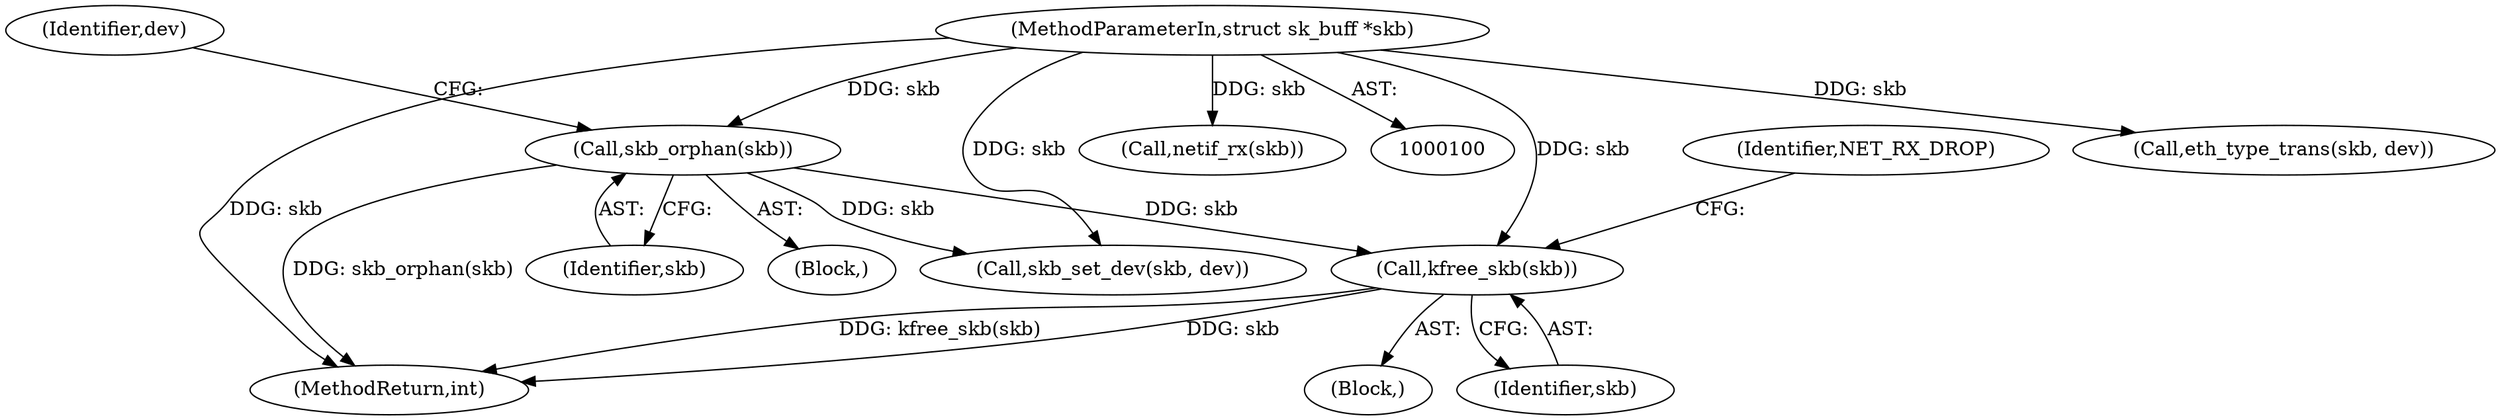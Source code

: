 digraph "0_linux_6ec82562ffc6f297d0de36d65776cff8e5704867_0@API" {
"1000126" [label="(Call,kfree_skb(skb))"];
"1000104" [label="(Call,skb_orphan(skb))"];
"1000102" [label="(MethodParameterIn,struct sk_buff *skb)"];
"1000127" [label="(Identifier,skb)"];
"1000129" [label="(Identifier,NET_RX_DROP)"];
"1000149" [label="(Call,eth_type_trans(skb, dev))"];
"1000104" [label="(Call,skb_orphan(skb))"];
"1000130" [label="(Call,skb_set_dev(skb, dev))"];
"1000105" [label="(Identifier,skb)"];
"1000126" [label="(Call,kfree_skb(skb))"];
"1000153" [label="(Call,netif_rx(skb))"];
"1000102" [label="(MethodParameterIn,struct sk_buff *skb)"];
"1000103" [label="(Block,)"];
"1000125" [label="(Block,)"];
"1000111" [label="(Identifier,dev)"];
"1000155" [label="(MethodReturn,int)"];
"1000126" -> "1000125"  [label="AST: "];
"1000126" -> "1000127"  [label="CFG: "];
"1000127" -> "1000126"  [label="AST: "];
"1000129" -> "1000126"  [label="CFG: "];
"1000126" -> "1000155"  [label="DDG: kfree_skb(skb)"];
"1000126" -> "1000155"  [label="DDG: skb"];
"1000104" -> "1000126"  [label="DDG: skb"];
"1000102" -> "1000126"  [label="DDG: skb"];
"1000104" -> "1000103"  [label="AST: "];
"1000104" -> "1000105"  [label="CFG: "];
"1000105" -> "1000104"  [label="AST: "];
"1000111" -> "1000104"  [label="CFG: "];
"1000104" -> "1000155"  [label="DDG: skb_orphan(skb)"];
"1000102" -> "1000104"  [label="DDG: skb"];
"1000104" -> "1000130"  [label="DDG: skb"];
"1000102" -> "1000100"  [label="AST: "];
"1000102" -> "1000155"  [label="DDG: skb"];
"1000102" -> "1000130"  [label="DDG: skb"];
"1000102" -> "1000149"  [label="DDG: skb"];
"1000102" -> "1000153"  [label="DDG: skb"];
}
